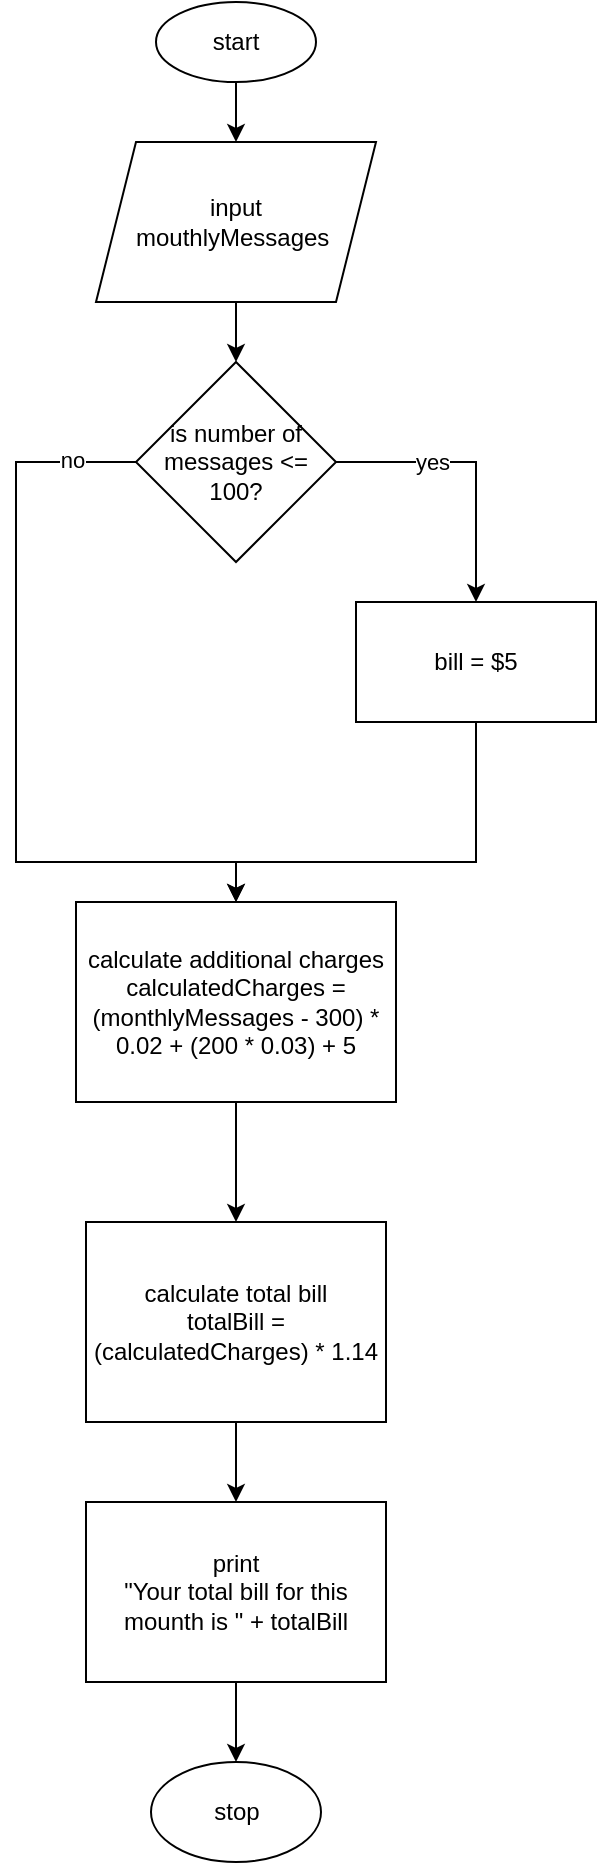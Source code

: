 <mxfile version="26.0.13">
  <diagram name="Page-1" id="3sVtJm6oXftKx7DLWwAz">
    <mxGraphModel dx="2800" dy="1085" grid="1" gridSize="10" guides="1" tooltips="1" connect="1" arrows="1" fold="1" page="1" pageScale="1" pageWidth="850" pageHeight="1100" math="0" shadow="0">
      <root>
        <mxCell id="0" />
        <mxCell id="1" parent="0" />
        <mxCell id="BQiQh-RhGL-g9x0WjfYp-20" style="edgeStyle=orthogonalEdgeStyle;rounded=0;orthogonalLoop=1;jettySize=auto;html=1;" parent="1" source="BQiQh-RhGL-g9x0WjfYp-1" target="BQiQh-RhGL-g9x0WjfYp-4" edge="1">
          <mxGeometry relative="1" as="geometry" />
        </mxCell>
        <mxCell id="BQiQh-RhGL-g9x0WjfYp-1" value="start" style="ellipse;whiteSpace=wrap;html=1;" parent="1" vertex="1">
          <mxGeometry x="360" y="100" width="80" height="40" as="geometry" />
        </mxCell>
        <mxCell id="BQiQh-RhGL-g9x0WjfYp-11" style="edgeStyle=orthogonalEdgeStyle;rounded=0;orthogonalLoop=1;jettySize=auto;html=1;" parent="1" source="BQiQh-RhGL-g9x0WjfYp-3" target="BQiQh-RhGL-g9x0WjfYp-8" edge="1">
          <mxGeometry relative="1" as="geometry">
            <Array as="points">
              <mxPoint x="520" y="530" />
              <mxPoint x="400" y="530" />
            </Array>
          </mxGeometry>
        </mxCell>
        <mxCell id="BQiQh-RhGL-g9x0WjfYp-3" value="bill = $5" style="rounded=0;whiteSpace=wrap;html=1;" parent="1" vertex="1">
          <mxGeometry x="460" y="400" width="120" height="60" as="geometry" />
        </mxCell>
        <mxCell id="BQiQh-RhGL-g9x0WjfYp-21" style="edgeStyle=orthogonalEdgeStyle;rounded=0;orthogonalLoop=1;jettySize=auto;html=1;" parent="1" source="BQiQh-RhGL-g9x0WjfYp-4" target="BQiQh-RhGL-g9x0WjfYp-5" edge="1">
          <mxGeometry relative="1" as="geometry" />
        </mxCell>
        <mxCell id="BQiQh-RhGL-g9x0WjfYp-4" value="input&lt;div&gt;mouthlyMessages&amp;nbsp;&lt;/div&gt;" style="shape=parallelogram;perimeter=parallelogramPerimeter;whiteSpace=wrap;html=1;fixedSize=1;" parent="1" vertex="1">
          <mxGeometry x="330" y="170" width="140" height="80" as="geometry" />
        </mxCell>
        <mxCell id="BQiQh-RhGL-g9x0WjfYp-6" style="edgeStyle=orthogonalEdgeStyle;rounded=0;orthogonalLoop=1;jettySize=auto;html=1;" parent="1" source="BQiQh-RhGL-g9x0WjfYp-5" target="BQiQh-RhGL-g9x0WjfYp-3" edge="1">
          <mxGeometry relative="1" as="geometry" />
        </mxCell>
        <mxCell id="BQiQh-RhGL-g9x0WjfYp-7" value="yes" style="edgeLabel;html=1;align=center;verticalAlign=middle;resizable=0;points=[];" parent="BQiQh-RhGL-g9x0WjfYp-6" vertex="1" connectable="0">
          <mxGeometry x="-0.311" relative="1" as="geometry">
            <mxPoint as="offset" />
          </mxGeometry>
        </mxCell>
        <mxCell id="BQiQh-RhGL-g9x0WjfYp-9" style="edgeStyle=orthogonalEdgeStyle;rounded=0;orthogonalLoop=1;jettySize=auto;html=1;entryX=0.5;entryY=0;entryDx=0;entryDy=0;" parent="1" source="BQiQh-RhGL-g9x0WjfYp-5" target="BQiQh-RhGL-g9x0WjfYp-8" edge="1">
          <mxGeometry relative="1" as="geometry">
            <Array as="points">
              <mxPoint x="290" y="330" />
              <mxPoint x="290" y="530" />
              <mxPoint x="400" y="530" />
            </Array>
          </mxGeometry>
        </mxCell>
        <mxCell id="BQiQh-RhGL-g9x0WjfYp-12" value="no" style="edgeLabel;html=1;align=center;verticalAlign=middle;resizable=0;points=[];" parent="BQiQh-RhGL-g9x0WjfYp-9" vertex="1" connectable="0">
          <mxGeometry x="-0.836" y="-1" relative="1" as="geometry">
            <mxPoint as="offset" />
          </mxGeometry>
        </mxCell>
        <mxCell id="BQiQh-RhGL-g9x0WjfYp-5" value="is number of messages &amp;lt;= 100?" style="rhombus;whiteSpace=wrap;html=1;" parent="1" vertex="1">
          <mxGeometry x="350" y="280" width="100" height="100" as="geometry" />
        </mxCell>
        <mxCell id="BQiQh-RhGL-g9x0WjfYp-15" style="edgeStyle=orthogonalEdgeStyle;rounded=0;orthogonalLoop=1;jettySize=auto;html=1;entryX=0.5;entryY=0;entryDx=0;entryDy=0;" parent="1" source="BQiQh-RhGL-g9x0WjfYp-8" target="BQiQh-RhGL-g9x0WjfYp-14" edge="1">
          <mxGeometry relative="1" as="geometry" />
        </mxCell>
        <mxCell id="BQiQh-RhGL-g9x0WjfYp-8" value="calculate additional charges&lt;div&gt;calculatedCharges =(monthlyMessages - 300) * 0.02 + (200 * 0.03) + 5&lt;/div&gt;" style="rounded=0;whiteSpace=wrap;html=1;" parent="1" vertex="1">
          <mxGeometry x="320" y="550" width="160" height="100" as="geometry" />
        </mxCell>
        <mxCell id="BQiQh-RhGL-g9x0WjfYp-17" style="edgeStyle=orthogonalEdgeStyle;rounded=0;orthogonalLoop=1;jettySize=auto;html=1;entryX=0.5;entryY=0;entryDx=0;entryDy=0;" parent="1" source="BQiQh-RhGL-g9x0WjfYp-14" target="BQiQh-RhGL-g9x0WjfYp-16" edge="1">
          <mxGeometry relative="1" as="geometry" />
        </mxCell>
        <mxCell id="BQiQh-RhGL-g9x0WjfYp-14" value="calculate total bill&lt;div&gt;totalBill = (calculatedCharges) * 1.14&lt;/div&gt;" style="rounded=0;whiteSpace=wrap;html=1;" parent="1" vertex="1">
          <mxGeometry x="325" y="710" width="150" height="100" as="geometry" />
        </mxCell>
        <mxCell id="BQiQh-RhGL-g9x0WjfYp-19" style="edgeStyle=orthogonalEdgeStyle;rounded=0;orthogonalLoop=1;jettySize=auto;html=1;entryX=0.5;entryY=0;entryDx=0;entryDy=0;" parent="1" source="BQiQh-RhGL-g9x0WjfYp-16" target="BQiQh-RhGL-g9x0WjfYp-18" edge="1">
          <mxGeometry relative="1" as="geometry" />
        </mxCell>
        <mxCell id="BQiQh-RhGL-g9x0WjfYp-16" value="print&lt;div&gt;&quot;Your total bill for this mounth is &quot; + totalBill&lt;/div&gt;" style="rounded=0;whiteSpace=wrap;html=1;" parent="1" vertex="1">
          <mxGeometry x="325" y="850" width="150" height="90" as="geometry" />
        </mxCell>
        <mxCell id="BQiQh-RhGL-g9x0WjfYp-18" value="stop" style="ellipse;whiteSpace=wrap;html=1;" parent="1" vertex="1">
          <mxGeometry x="357.5" y="980" width="85" height="50" as="geometry" />
        </mxCell>
      </root>
    </mxGraphModel>
  </diagram>
</mxfile>
